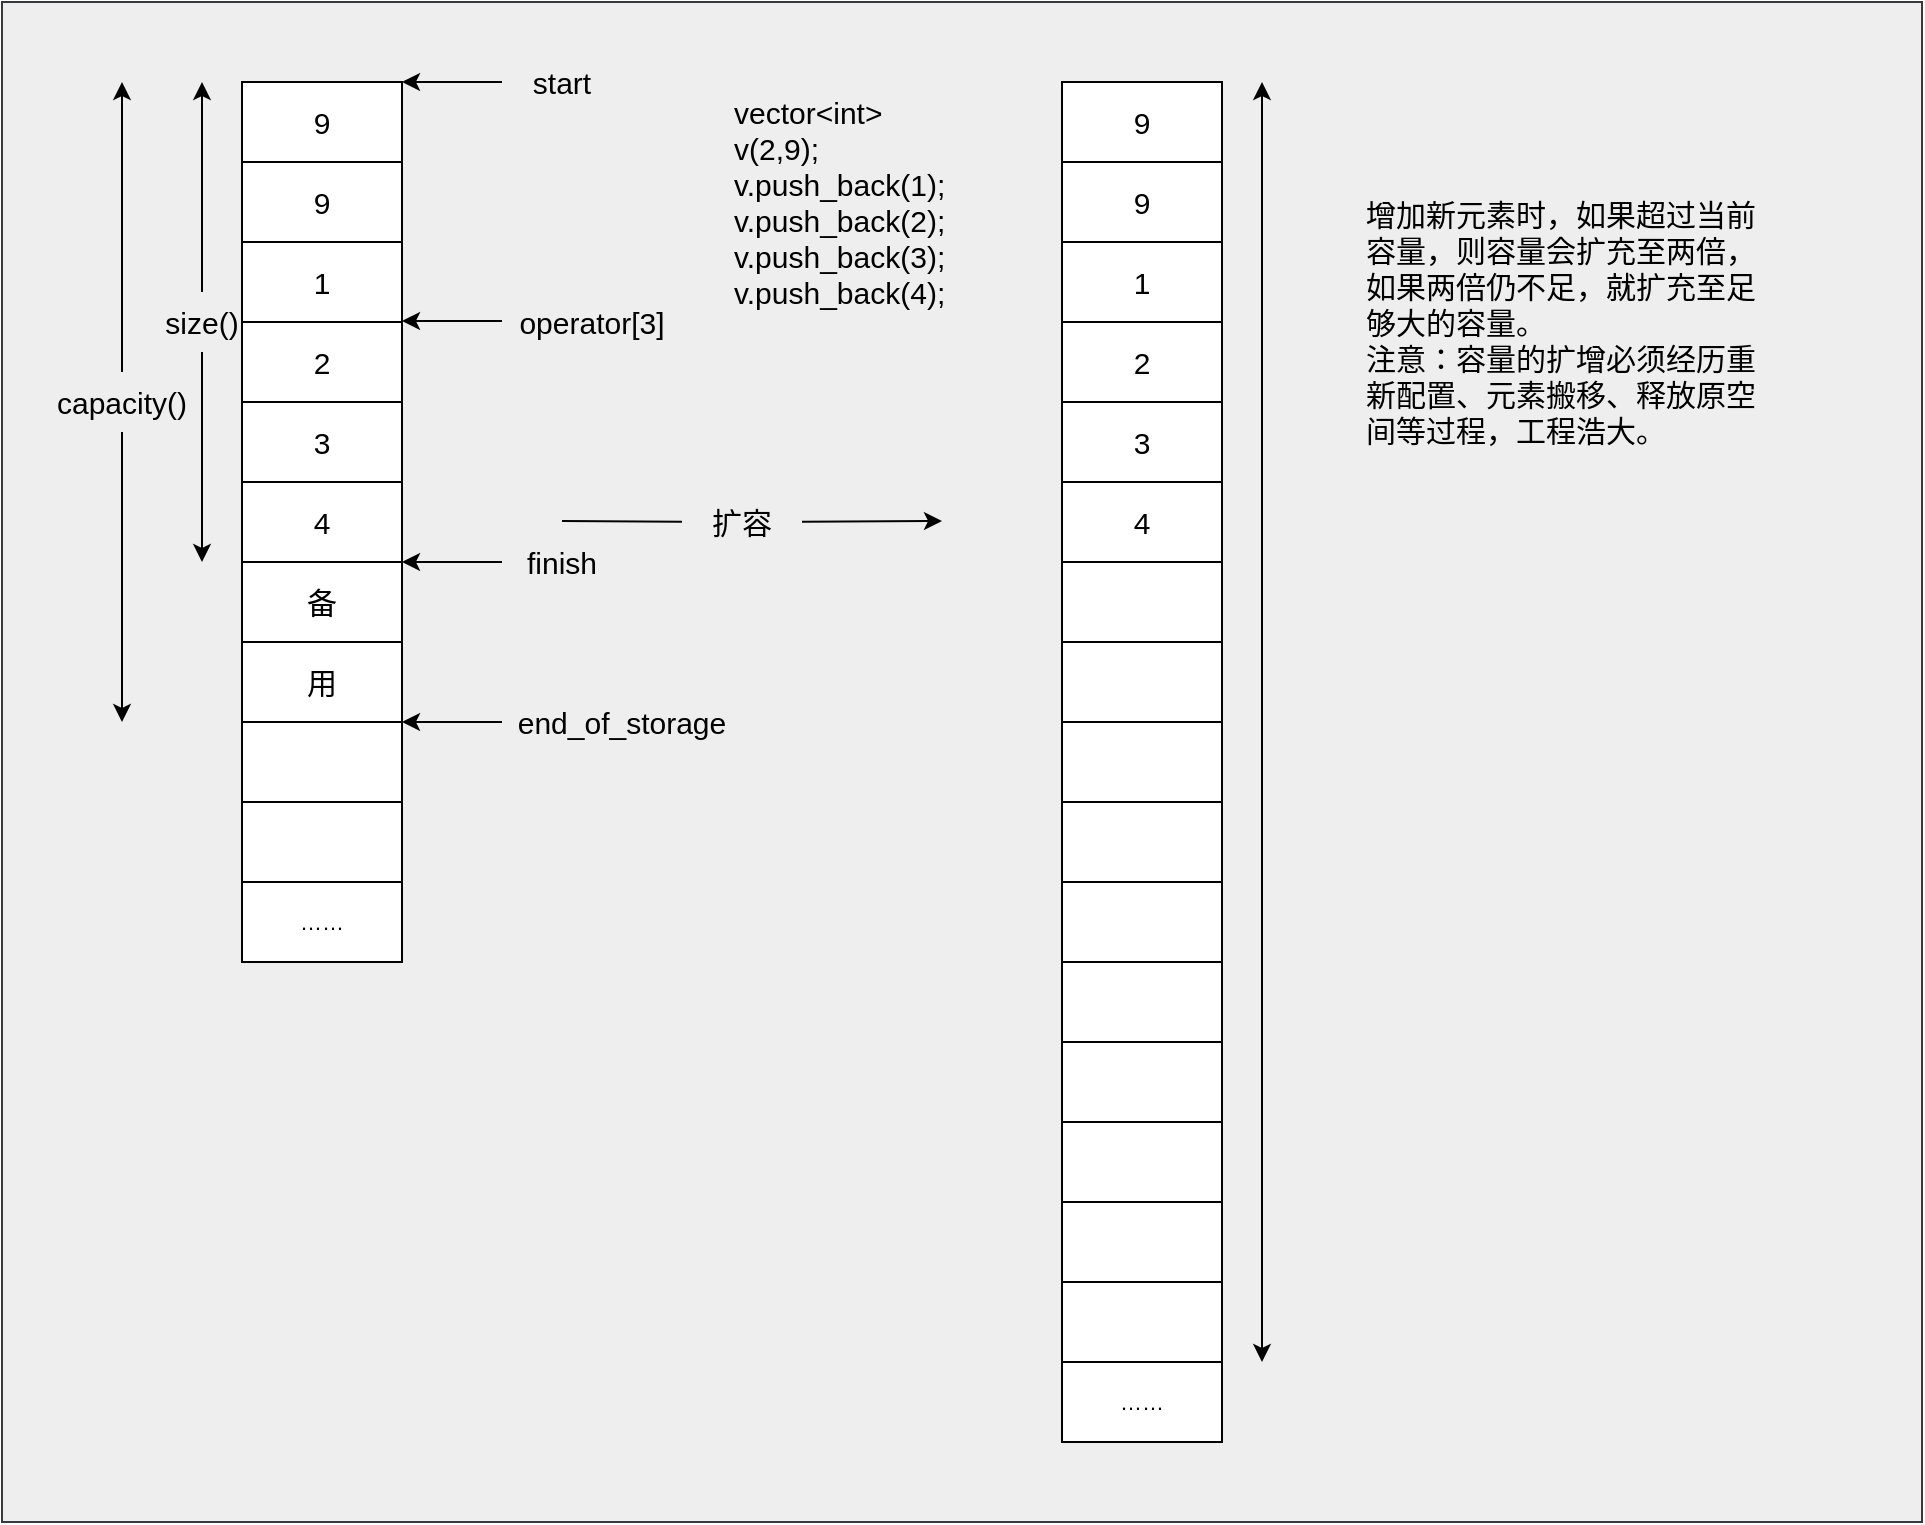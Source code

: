 <mxfile>
    <diagram id="XDMl7YuCA_ChGSC9DXlr" name="第 1 页">
        <mxGraphModel dx="701" dy="819" grid="1" gridSize="10" guides="1" tooltips="1" connect="1" arrows="1" fold="1" page="1" pageScale="1" pageWidth="1169" pageHeight="827" math="0" shadow="0">
            <root>
                <mxCell id="0"/>
                <mxCell id="1" parent="0"/>
                <mxCell id="77" value="" style="rounded=0;whiteSpace=wrap;html=1;fillColor=#eeeeee;strokeColor=#36393d;" parent="1" vertex="1">
                    <mxGeometry width="960" height="760" as="geometry"/>
                </mxCell>
                <mxCell id="2" value="&lt;font style=&quot;font-size: 15px;&quot;&gt;9&lt;/font&gt;" style="rounded=0;whiteSpace=wrap;html=1;" parent="1" vertex="1">
                    <mxGeometry x="120" y="40" width="80" height="40" as="geometry"/>
                </mxCell>
                <mxCell id="3" value="&lt;font style=&quot;font-size: 15px;&quot;&gt;9&lt;/font&gt;" style="rounded=0;whiteSpace=wrap;html=1;" parent="1" vertex="1">
                    <mxGeometry x="120" y="80" width="80" height="40" as="geometry"/>
                </mxCell>
                <mxCell id="4" value="&lt;font style=&quot;font-size: 15px;&quot;&gt;1&lt;/font&gt;" style="rounded=0;whiteSpace=wrap;html=1;" parent="1" vertex="1">
                    <mxGeometry x="120" y="120" width="80" height="40" as="geometry"/>
                </mxCell>
                <mxCell id="5" value="&lt;font style=&quot;font-size: 15px;&quot;&gt;2&lt;/font&gt;" style="rounded=0;whiteSpace=wrap;html=1;" parent="1" vertex="1">
                    <mxGeometry x="120" y="160" width="80" height="40" as="geometry"/>
                </mxCell>
                <mxCell id="6" value="&lt;font style=&quot;font-size: 15px;&quot;&gt;3&lt;/font&gt;" style="rounded=0;whiteSpace=wrap;html=1;" parent="1" vertex="1">
                    <mxGeometry x="120" y="200" width="80" height="40" as="geometry"/>
                </mxCell>
                <mxCell id="7" value="&lt;font style=&quot;font-size: 15px;&quot;&gt;4&lt;/font&gt;" style="rounded=0;whiteSpace=wrap;html=1;" parent="1" vertex="1">
                    <mxGeometry x="120" y="240" width="80" height="40" as="geometry"/>
                </mxCell>
                <mxCell id="8" value="&lt;font style=&quot;font-size: 15px;&quot;&gt;备&lt;/font&gt;" style="rounded=0;whiteSpace=wrap;html=1;" parent="1" vertex="1">
                    <mxGeometry x="120" y="280" width="80" height="40" as="geometry"/>
                </mxCell>
                <mxCell id="9" value="&lt;font style=&quot;font-size: 15px;&quot;&gt;用&lt;/font&gt;" style="rounded=0;whiteSpace=wrap;html=1;align=center;" parent="1" vertex="1">
                    <mxGeometry x="120" y="320" width="80" height="40" as="geometry"/>
                </mxCell>
                <mxCell id="10" value="&lt;font style=&quot;font-size: 15px;&quot;&gt;9&lt;/font&gt;" style="rounded=0;whiteSpace=wrap;html=1;" parent="1" vertex="1">
                    <mxGeometry x="530" y="40" width="80" height="40" as="geometry"/>
                </mxCell>
                <mxCell id="11" value="&lt;font style=&quot;font-size: 15px;&quot;&gt;9&lt;/font&gt;" style="rounded=0;whiteSpace=wrap;html=1;" parent="1" vertex="1">
                    <mxGeometry x="530" y="80" width="80" height="40" as="geometry"/>
                </mxCell>
                <mxCell id="26" value="" style="endArrow=classic;startArrow=none;html=1;rounded=1;labelBackgroundColor=default;strokeColor=default;fontFamily=Helvetica;fontSize=11;fontColor=default;shape=connector;" parent="1" source="31" edge="1">
                    <mxGeometry width="50" height="50" relative="1" as="geometry">
                        <mxPoint x="100" y="280" as="sourcePoint"/>
                        <mxPoint x="100" y="40" as="targetPoint"/>
                    </mxGeometry>
                </mxCell>
                <mxCell id="30" value="" style="endArrow=none;startArrow=classic;html=1;rounded=1;labelBackgroundColor=default;strokeColor=default;fontFamily=Helvetica;fontSize=11;fontColor=default;shape=connector;" parent="1" target="31" edge="1">
                    <mxGeometry width="50" height="50" relative="1" as="geometry">
                        <mxPoint x="100" y="280" as="sourcePoint"/>
                        <mxPoint x="100" y="40" as="targetPoint"/>
                    </mxGeometry>
                </mxCell>
                <mxCell id="31" value="&lt;font style=&quot;font-size: 15px;&quot;&gt;size()&lt;/font&gt;" style="text;html=1;strokeColor=none;fillColor=none;align=center;verticalAlign=middle;whiteSpace=wrap;rounded=0;fontFamily=Helvetica;fontSize=11;fontColor=default;" parent="1" vertex="1">
                    <mxGeometry x="70" y="145" width="60" height="30" as="geometry"/>
                </mxCell>
                <mxCell id="32" value="" style="endArrow=classic;startArrow=none;html=1;rounded=1;labelBackgroundColor=default;strokeColor=default;fontFamily=Helvetica;fontSize=11;fontColor=default;shape=connector;" parent="1" source="34" edge="1">
                    <mxGeometry width="50" height="50" relative="1" as="geometry">
                        <mxPoint x="60" y="360" as="sourcePoint"/>
                        <mxPoint x="60" y="40" as="targetPoint"/>
                    </mxGeometry>
                </mxCell>
                <mxCell id="33" value="" style="endArrow=none;startArrow=classic;html=1;rounded=1;labelBackgroundColor=default;strokeColor=default;fontFamily=Helvetica;fontSize=11;fontColor=default;shape=connector;" parent="1" target="34" edge="1">
                    <mxGeometry width="50" height="50" relative="1" as="geometry">
                        <mxPoint x="60" y="360" as="sourcePoint"/>
                        <mxPoint x="60" y="40" as="targetPoint"/>
                    </mxGeometry>
                </mxCell>
                <mxCell id="34" value="&lt;font style=&quot;font-size: 15px;&quot;&gt;capacity()&lt;/font&gt;" style="text;html=1;strokeColor=none;fillColor=none;align=center;verticalAlign=middle;whiteSpace=wrap;rounded=0;fontFamily=Helvetica;fontSize=11;fontColor=default;" parent="1" vertex="1">
                    <mxGeometry x="30" y="185" width="60" height="30" as="geometry"/>
                </mxCell>
                <mxCell id="35" value="" style="endArrow=classic;html=1;rounded=1;labelBackgroundColor=default;strokeColor=default;fontFamily=Helvetica;fontSize=11;fontColor=default;shape=connector;" parent="1" source="36" edge="1">
                    <mxGeometry width="50" height="50" relative="1" as="geometry">
                        <mxPoint x="280" y="40" as="sourcePoint"/>
                        <mxPoint x="200" y="40" as="targetPoint"/>
                    </mxGeometry>
                </mxCell>
                <mxCell id="36" value="&lt;font style=&quot;font-size: 15px;&quot;&gt;start&lt;/font&gt;" style="text;html=1;strokeColor=none;fillColor=none;align=center;verticalAlign=middle;whiteSpace=wrap;rounded=0;fontFamily=Helvetica;fontSize=11;fontColor=default;" parent="1" vertex="1">
                    <mxGeometry x="250" y="25" width="60" height="30" as="geometry"/>
                </mxCell>
                <mxCell id="37" value="" style="endArrow=classic;html=1;rounded=1;labelBackgroundColor=default;strokeColor=default;fontFamily=Helvetica;fontSize=11;fontColor=default;shape=connector;" parent="1" source="38" edge="1">
                    <mxGeometry width="50" height="50" relative="1" as="geometry">
                        <mxPoint x="280" y="280" as="sourcePoint"/>
                        <mxPoint x="200" y="280" as="targetPoint"/>
                    </mxGeometry>
                </mxCell>
                <mxCell id="38" value="&lt;font style=&quot;font-size: 15px;&quot;&gt;finish&lt;/font&gt;" style="text;html=1;strokeColor=none;fillColor=none;align=center;verticalAlign=middle;whiteSpace=wrap;rounded=0;fontFamily=Helvetica;fontSize=11;fontColor=default;" parent="1" vertex="1">
                    <mxGeometry x="250" y="265" width="60" height="30" as="geometry"/>
                </mxCell>
                <mxCell id="39" value="" style="endArrow=classic;html=1;rounded=1;labelBackgroundColor=default;strokeColor=default;fontFamily=Helvetica;fontSize=11;fontColor=default;shape=connector;" parent="1" source="40" edge="1">
                    <mxGeometry width="50" height="50" relative="1" as="geometry">
                        <mxPoint x="280" y="159.5" as="sourcePoint"/>
                        <mxPoint x="200" y="159.5" as="targetPoint"/>
                    </mxGeometry>
                </mxCell>
                <mxCell id="40" value="&lt;font style=&quot;font-size: 15px;&quot;&gt;operator[3]&lt;/font&gt;" style="text;html=1;strokeColor=none;fillColor=none;align=center;verticalAlign=middle;whiteSpace=wrap;rounded=0;fontFamily=Helvetica;fontSize=11;fontColor=default;" parent="1" vertex="1">
                    <mxGeometry x="250" y="144.5" width="90" height="30" as="geometry"/>
                </mxCell>
                <mxCell id="45" value="&lt;font style=&quot;font-size: 15px;&quot;&gt;vector&amp;lt;int&amp;gt; v(2,9);&lt;br&gt;v.push_back(1);&lt;br&gt;v.push_back(2);&lt;br&gt;v.push_back(3);&lt;br&gt;v.push_back(4);&lt;/font&gt;" style="text;strokeColor=none;fillColor=none;align=left;verticalAlign=middle;spacingLeft=4;spacingRight=4;overflow=hidden;points=[[0,0.5],[1,0.5]];portConstraint=eastwest;rotatable=0;whiteSpace=wrap;html=1;fontFamily=Helvetica;fontSize=11;fontColor=default;" parent="1" vertex="1">
                    <mxGeometry x="360" y="40" width="120" height="120" as="geometry"/>
                </mxCell>
                <mxCell id="48" value="&lt;font style=&quot;font-size: 15px;&quot;&gt;1&lt;/font&gt;" style="rounded=0;whiteSpace=wrap;html=1;fontFamily=Helvetica;fontSize=11;fontColor=default;" parent="1" vertex="1">
                    <mxGeometry x="530" y="120" width="80" height="40" as="geometry"/>
                </mxCell>
                <mxCell id="49" value="&lt;font style=&quot;font-size: 15px;&quot;&gt;2&lt;/font&gt;" style="rounded=0;whiteSpace=wrap;html=1;fontFamily=Helvetica;fontSize=11;fontColor=default;" parent="1" vertex="1">
                    <mxGeometry x="530" y="160" width="80" height="40" as="geometry"/>
                </mxCell>
                <mxCell id="50" value="&lt;font style=&quot;font-size: 15px;&quot;&gt;3&lt;/font&gt;" style="rounded=0;whiteSpace=wrap;html=1;fontFamily=Helvetica;fontSize=11;fontColor=default;" parent="1" vertex="1">
                    <mxGeometry x="530" y="200" width="80" height="40" as="geometry"/>
                </mxCell>
                <mxCell id="51" value="&lt;font style=&quot;font-size: 15px;&quot;&gt;4&lt;/font&gt;" style="rounded=0;whiteSpace=wrap;html=1;fontFamily=Helvetica;fontSize=11;fontColor=default;" parent="1" vertex="1">
                    <mxGeometry x="530" y="240" width="80" height="40" as="geometry"/>
                </mxCell>
                <mxCell id="52" value="" style="rounded=0;whiteSpace=wrap;html=1;fontFamily=Helvetica;fontSize=11;fontColor=default;" parent="1" vertex="1">
                    <mxGeometry x="530" y="280" width="80" height="40" as="geometry"/>
                </mxCell>
                <mxCell id="53" value="" style="rounded=0;whiteSpace=wrap;html=1;fontFamily=Helvetica;fontSize=11;fontColor=default;" parent="1" vertex="1">
                    <mxGeometry x="530" y="320" width="80" height="40" as="geometry"/>
                </mxCell>
                <mxCell id="54" value="" style="rounded=0;whiteSpace=wrap;html=1;fontFamily=Helvetica;fontSize=11;fontColor=default;" parent="1" vertex="1">
                    <mxGeometry x="530" y="360" width="80" height="40" as="geometry"/>
                </mxCell>
                <mxCell id="56" value="" style="endArrow=classic;startArrow=classic;html=1;rounded=1;labelBackgroundColor=default;strokeColor=default;fontFamily=Helvetica;fontSize=11;fontColor=default;shape=connector;" parent="1" edge="1">
                    <mxGeometry width="50" height="50" relative="1" as="geometry">
                        <mxPoint x="630" y="680" as="sourcePoint"/>
                        <mxPoint x="630" y="40" as="targetPoint"/>
                    </mxGeometry>
                </mxCell>
                <mxCell id="58" value="&lt;font style=&quot;font-size: 15px;&quot;&gt;增加新元素时，如果超过当前容量，则容量会扩充至两倍，如果两倍仍不足，就扩充至足够大的容量。&lt;br&gt;&lt;/font&gt;&lt;div style=&quot;font-size: 15px;&quot;&gt;&lt;span style=&quot;background-color: initial;&quot;&gt;&lt;font style=&quot;font-size: 15px;&quot;&gt;注意：容量的扩增必须经历重新配置、元素搬移、释放原空间等过程，工程浩大。&lt;/font&gt;&lt;/span&gt;&lt;/div&gt;" style="text;html=1;strokeColor=none;fillColor=none;align=left;verticalAlign=middle;whiteSpace=wrap;rounded=0;fontFamily=Helvetica;fontSize=11;fontColor=default;" parent="1" vertex="1">
                    <mxGeometry x="680" y="80" width="200" height="160" as="geometry"/>
                </mxCell>
                <mxCell id="60" value="" style="endArrow=classic;html=1;rounded=1;labelBackgroundColor=default;strokeColor=default;fontFamily=Helvetica;fontSize=11;fontColor=default;shape=connector;entryX=1;entryY=1;entryDx=0;entryDy=0;" parent="1" source="61" target="9" edge="1">
                    <mxGeometry width="50" height="50" relative="1" as="geometry">
                        <mxPoint x="280" y="360" as="sourcePoint"/>
                        <mxPoint x="330" y="310" as="targetPoint"/>
                    </mxGeometry>
                </mxCell>
                <mxCell id="61" value="&lt;font style=&quot;font-size: 15px;&quot;&gt;end_of_storage&lt;/font&gt;" style="text;html=1;strokeColor=none;fillColor=none;align=center;verticalAlign=middle;whiteSpace=wrap;rounded=0;fontFamily=Helvetica;fontSize=11;fontColor=default;" parent="1" vertex="1">
                    <mxGeometry x="250" y="345" width="120" height="30" as="geometry"/>
                </mxCell>
                <mxCell id="62" value="" style="rounded=0;whiteSpace=wrap;html=1;fontFamily=Helvetica;fontSize=11;fontColor=default;" parent="1" vertex="1">
                    <mxGeometry x="530" y="400" width="80" height="40" as="geometry"/>
                </mxCell>
                <mxCell id="63" value="" style="rounded=0;whiteSpace=wrap;html=1;fontFamily=Helvetica;fontSize=11;fontColor=default;" parent="1" vertex="1">
                    <mxGeometry x="120" y="360" width="80" height="40" as="geometry"/>
                </mxCell>
                <mxCell id="64" value="" style="rounded=0;whiteSpace=wrap;html=1;fontFamily=Helvetica;fontSize=11;fontColor=default;" parent="1" vertex="1">
                    <mxGeometry x="120" y="400" width="80" height="40" as="geometry"/>
                </mxCell>
                <mxCell id="65" value="……" style="rounded=0;whiteSpace=wrap;html=1;fontFamily=Helvetica;fontSize=11;fontColor=default;" parent="1" vertex="1">
                    <mxGeometry x="120" y="440" width="80" height="40" as="geometry"/>
                </mxCell>
                <mxCell id="66" value="" style="rounded=0;whiteSpace=wrap;html=1;fontFamily=Helvetica;fontSize=11;fontColor=default;" parent="1" vertex="1">
                    <mxGeometry x="530" y="440" width="80" height="40" as="geometry"/>
                </mxCell>
                <mxCell id="67" value="" style="rounded=0;whiteSpace=wrap;html=1;fontFamily=Helvetica;fontSize=11;fontColor=default;" parent="1" vertex="1">
                    <mxGeometry x="530" y="480" width="80" height="40" as="geometry"/>
                </mxCell>
                <mxCell id="68" value="" style="rounded=0;whiteSpace=wrap;html=1;fontFamily=Helvetica;fontSize=11;fontColor=default;" parent="1" vertex="1">
                    <mxGeometry x="530" y="520" width="80" height="40" as="geometry"/>
                </mxCell>
                <mxCell id="69" value="" style="rounded=0;whiteSpace=wrap;html=1;fontFamily=Helvetica;fontSize=11;fontColor=default;" parent="1" vertex="1">
                    <mxGeometry x="530" y="560" width="80" height="40" as="geometry"/>
                </mxCell>
                <mxCell id="70" value="" style="rounded=0;whiteSpace=wrap;html=1;fontFamily=Helvetica;fontSize=11;fontColor=default;" parent="1" vertex="1">
                    <mxGeometry x="530" y="600" width="80" height="40" as="geometry"/>
                </mxCell>
                <mxCell id="71" value="" style="rounded=0;whiteSpace=wrap;html=1;fontFamily=Helvetica;fontSize=11;fontColor=default;" parent="1" vertex="1">
                    <mxGeometry x="530" y="640" width="80" height="40" as="geometry"/>
                </mxCell>
                <mxCell id="72" value="……" style="rounded=0;whiteSpace=wrap;html=1;fontFamily=Helvetica;fontSize=11;fontColor=default;" parent="1" vertex="1">
                    <mxGeometry x="530" y="680" width="80" height="40" as="geometry"/>
                </mxCell>
                <mxCell id="80" value="" style="endArrow=classic;html=1;fontSize=15;startArrow=none;" parent="1" source="82" edge="1">
                    <mxGeometry width="50" height="50" relative="1" as="geometry">
                        <mxPoint x="280" y="259.5" as="sourcePoint"/>
                        <mxPoint x="470" y="259.5" as="targetPoint"/>
                    </mxGeometry>
                </mxCell>
                <mxCell id="81" value="" style="endArrow=none;html=1;fontSize=15;" parent="1" target="82" edge="1">
                    <mxGeometry width="50" height="50" relative="1" as="geometry">
                        <mxPoint x="280" y="259.5" as="sourcePoint"/>
                        <mxPoint x="470" y="259.5" as="targetPoint"/>
                    </mxGeometry>
                </mxCell>
                <mxCell id="82" value="扩容" style="text;html=1;strokeColor=none;fillColor=none;align=center;verticalAlign=middle;whiteSpace=wrap;rounded=0;fontSize=15;" parent="1" vertex="1">
                    <mxGeometry x="340" y="245" width="60" height="30" as="geometry"/>
                </mxCell>
            </root>
        </mxGraphModel>
    </diagram>
</mxfile>